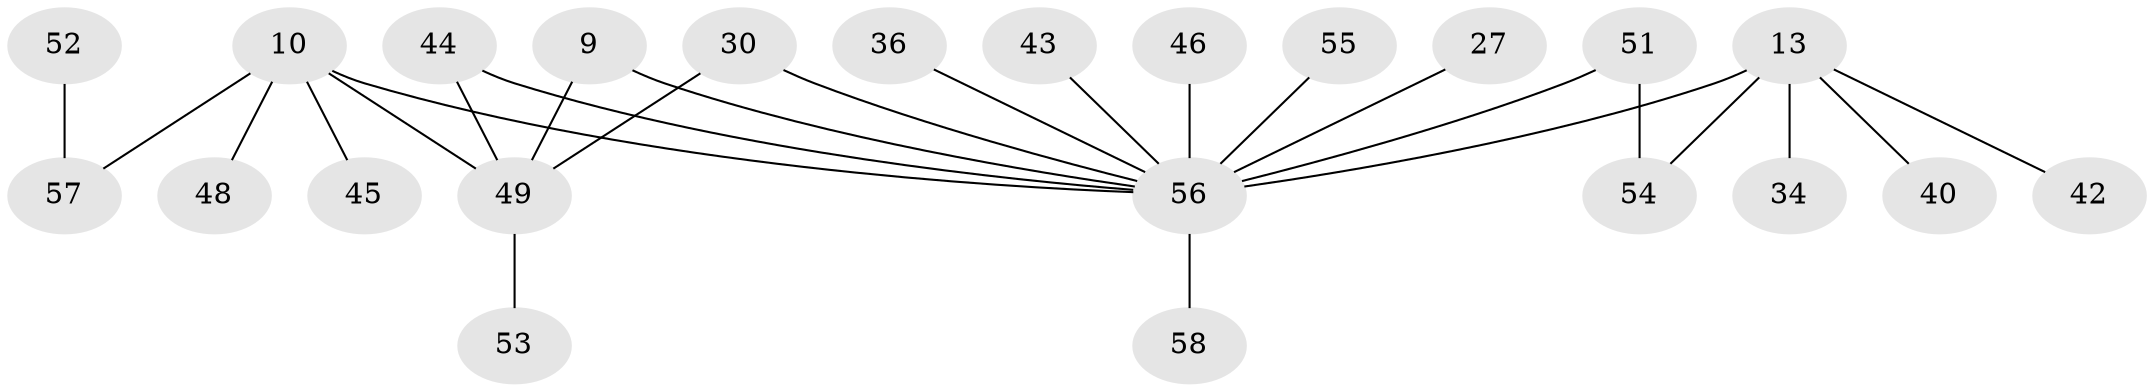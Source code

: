 // original degree distribution, {4: 0.05172413793103448, 6: 0.05172413793103448, 3: 0.1724137931034483, 2: 0.3103448275862069, 5: 0.034482758620689655, 1: 0.3793103448275862}
// Generated by graph-tools (version 1.1) at 2025/46/03/04/25 21:46:12]
// undirected, 23 vertices, 26 edges
graph export_dot {
graph [start="1"]
  node [color=gray90,style=filled];
  9 [super="+8"];
  10;
  13 [super="+12"];
  27;
  30;
  34 [super="+29"];
  36;
  40;
  42;
  43;
  44 [super="+41"];
  45;
  46 [super="+37"];
  48 [super="+24+28+33+38+47"];
  49 [super="+35"];
  51 [super="+25"];
  52;
  53;
  54;
  55;
  56 [super="+17+32"];
  57 [super="+26+39+50"];
  58;
  9 -- 49;
  9 -- 56;
  10 -- 45;
  10 -- 49 [weight=2];
  10 -- 56;
  10 -- 48;
  10 -- 57;
  13 -- 56 [weight=3];
  13 -- 54;
  13 -- 40;
  13 -- 42;
  13 -- 34;
  27 -- 56;
  30 -- 49;
  30 -- 56;
  36 -- 56;
  43 -- 56;
  44 -- 49;
  44 -- 56;
  46 -- 56;
  49 -- 53;
  51 -- 56;
  51 -- 54;
  52 -- 57;
  55 -- 56;
  56 -- 58;
}
